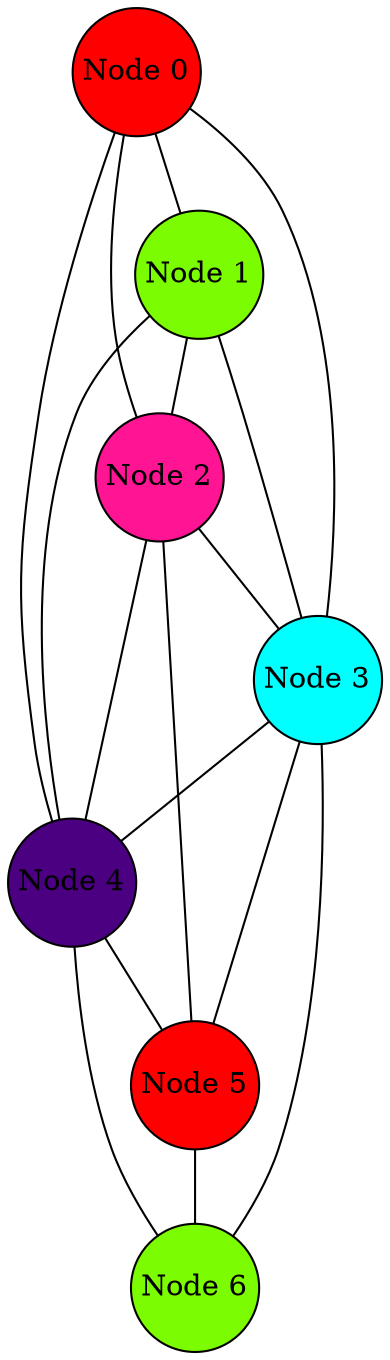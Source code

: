 digraph HelloGraph {
	node [shape="circle", style="filled", margin="0.01"];
	edge [dir="none"];

	"Node 0" [fillcolor="red"]
	"Node 1" [fillcolor="lawngreen"]
	"Node 2" [fillcolor="deeppink"]
	"Node 3" [fillcolor="cyan"]
	"Node 4" [fillcolor="indigo"]
	"Node 5" [fillcolor="red"]
	"Node 6" [fillcolor="lawngreen"]

	"Node 0" -> "Node 1";
	"Node 0" -> "Node 2";
	"Node 0" -> "Node 3";
	"Node 0" -> "Node 4";
	"Node 1" -> "Node 2";
	"Node 1" -> "Node 3";
	"Node 1" -> "Node 4";
	"Node 2" -> "Node 3";
	"Node 2" -> "Node 4";
	"Node 2" -> "Node 5";
	"Node 3" -> "Node 4";
	"Node 3" -> "Node 5";
	"Node 3" -> "Node 6";
	"Node 4" -> "Node 5";
	"Node 4" -> "Node 6";
	"Node 5" -> "Node 6";
}
